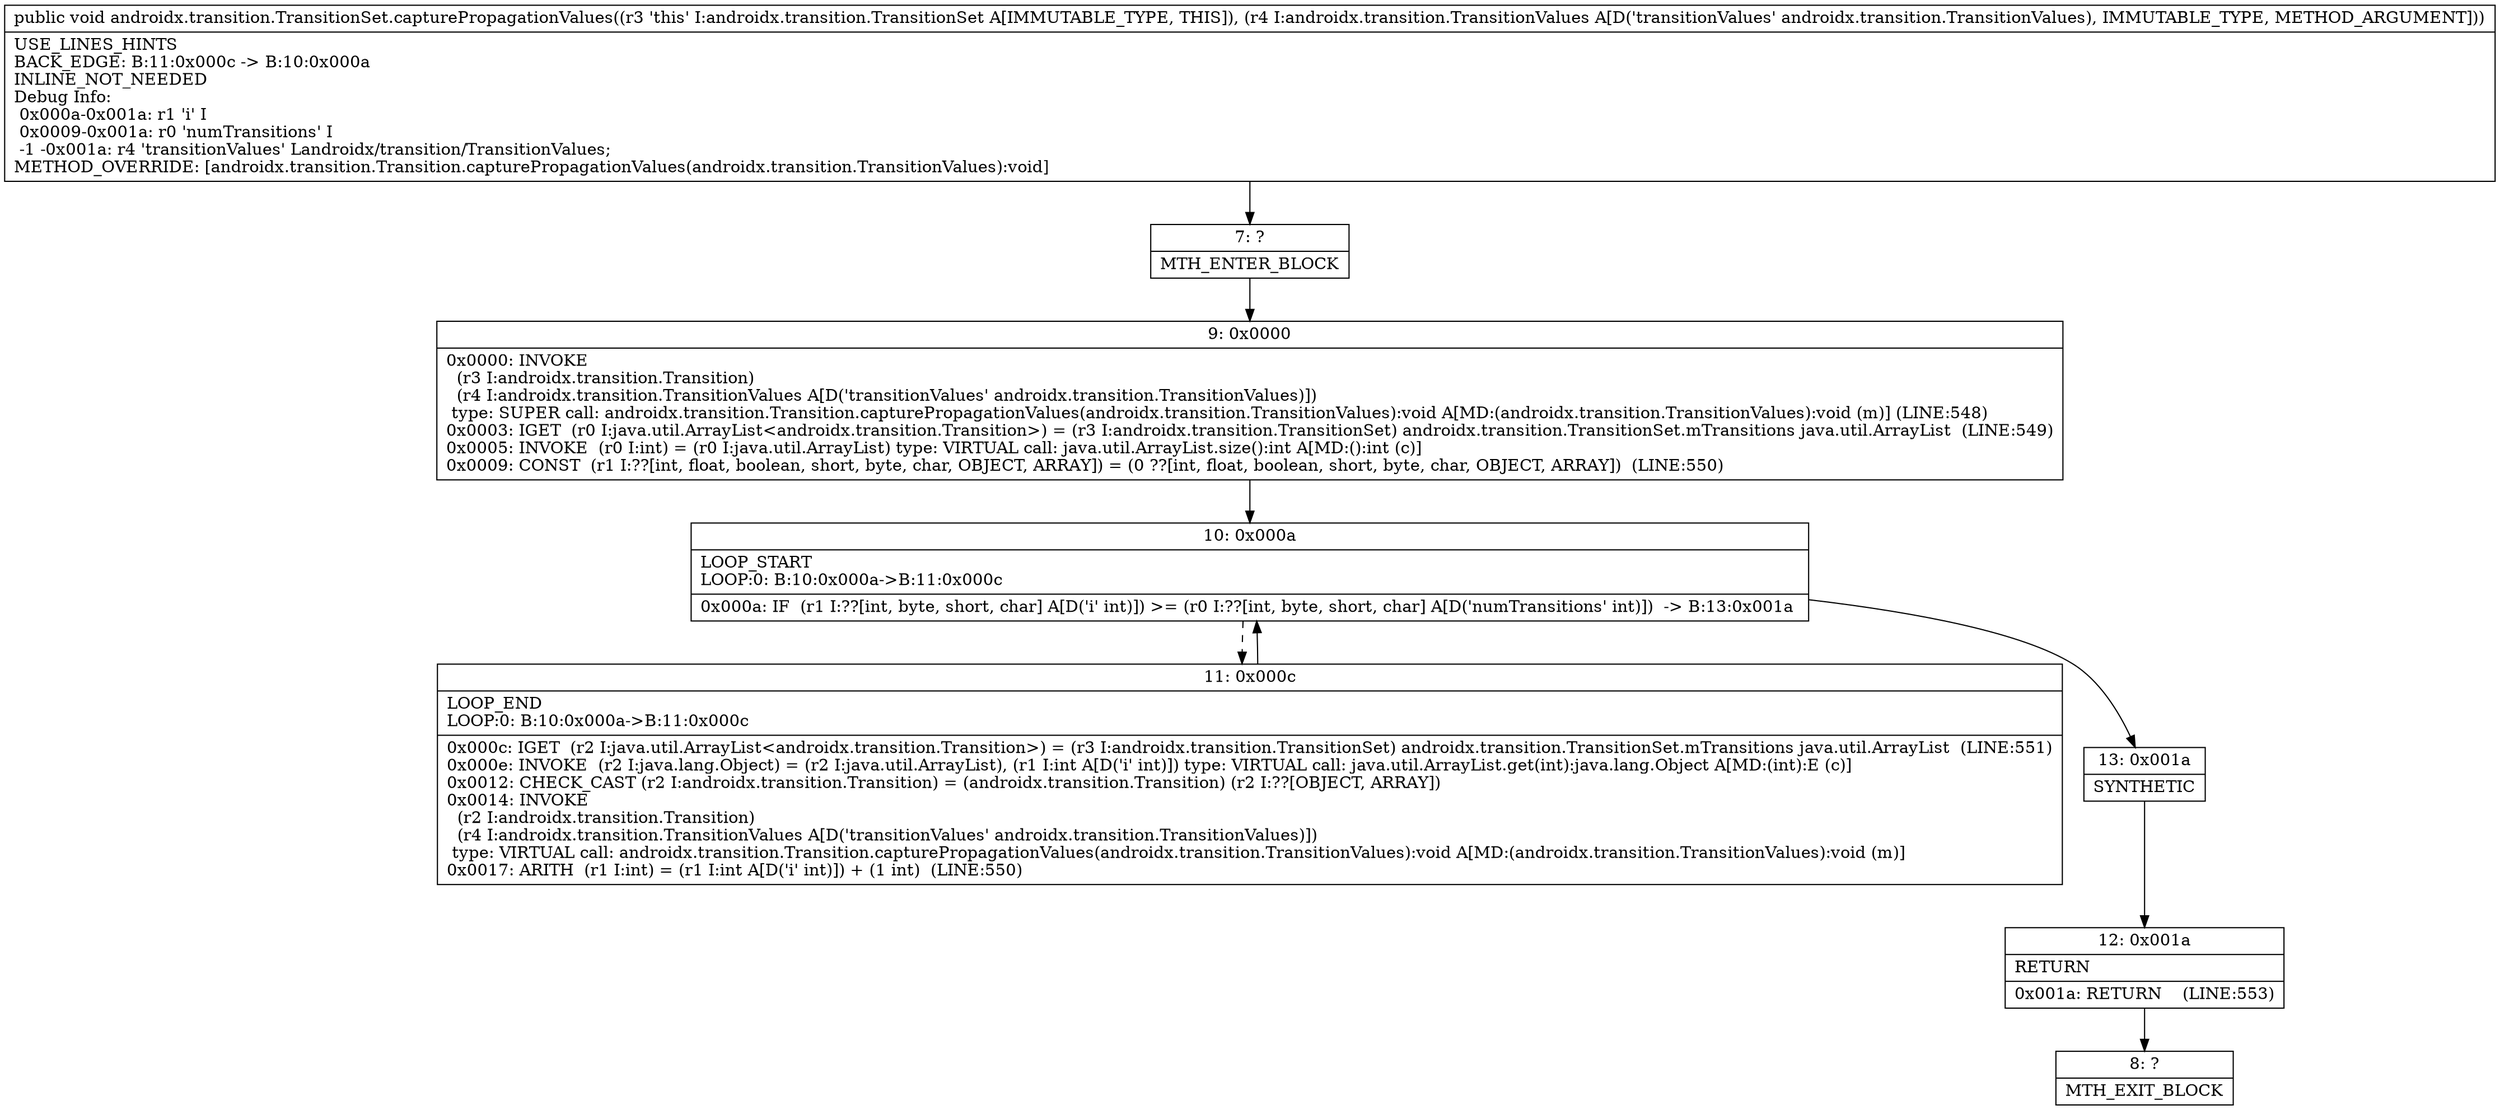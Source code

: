 digraph "CFG forandroidx.transition.TransitionSet.capturePropagationValues(Landroidx\/transition\/TransitionValues;)V" {
Node_7 [shape=record,label="{7\:\ ?|MTH_ENTER_BLOCK\l}"];
Node_9 [shape=record,label="{9\:\ 0x0000|0x0000: INVOKE  \l  (r3 I:androidx.transition.Transition)\l  (r4 I:androidx.transition.TransitionValues A[D('transitionValues' androidx.transition.TransitionValues)])\l type: SUPER call: androidx.transition.Transition.capturePropagationValues(androidx.transition.TransitionValues):void A[MD:(androidx.transition.TransitionValues):void (m)] (LINE:548)\l0x0003: IGET  (r0 I:java.util.ArrayList\<androidx.transition.Transition\>) = (r3 I:androidx.transition.TransitionSet) androidx.transition.TransitionSet.mTransitions java.util.ArrayList  (LINE:549)\l0x0005: INVOKE  (r0 I:int) = (r0 I:java.util.ArrayList) type: VIRTUAL call: java.util.ArrayList.size():int A[MD:():int (c)]\l0x0009: CONST  (r1 I:??[int, float, boolean, short, byte, char, OBJECT, ARRAY]) = (0 ??[int, float, boolean, short, byte, char, OBJECT, ARRAY])  (LINE:550)\l}"];
Node_10 [shape=record,label="{10\:\ 0x000a|LOOP_START\lLOOP:0: B:10:0x000a\-\>B:11:0x000c\l|0x000a: IF  (r1 I:??[int, byte, short, char] A[D('i' int)]) \>= (r0 I:??[int, byte, short, char] A[D('numTransitions' int)])  \-\> B:13:0x001a \l}"];
Node_11 [shape=record,label="{11\:\ 0x000c|LOOP_END\lLOOP:0: B:10:0x000a\-\>B:11:0x000c\l|0x000c: IGET  (r2 I:java.util.ArrayList\<androidx.transition.Transition\>) = (r3 I:androidx.transition.TransitionSet) androidx.transition.TransitionSet.mTransitions java.util.ArrayList  (LINE:551)\l0x000e: INVOKE  (r2 I:java.lang.Object) = (r2 I:java.util.ArrayList), (r1 I:int A[D('i' int)]) type: VIRTUAL call: java.util.ArrayList.get(int):java.lang.Object A[MD:(int):E (c)]\l0x0012: CHECK_CAST (r2 I:androidx.transition.Transition) = (androidx.transition.Transition) (r2 I:??[OBJECT, ARRAY]) \l0x0014: INVOKE  \l  (r2 I:androidx.transition.Transition)\l  (r4 I:androidx.transition.TransitionValues A[D('transitionValues' androidx.transition.TransitionValues)])\l type: VIRTUAL call: androidx.transition.Transition.capturePropagationValues(androidx.transition.TransitionValues):void A[MD:(androidx.transition.TransitionValues):void (m)]\l0x0017: ARITH  (r1 I:int) = (r1 I:int A[D('i' int)]) + (1 int)  (LINE:550)\l}"];
Node_13 [shape=record,label="{13\:\ 0x001a|SYNTHETIC\l}"];
Node_12 [shape=record,label="{12\:\ 0x001a|RETURN\l|0x001a: RETURN    (LINE:553)\l}"];
Node_8 [shape=record,label="{8\:\ ?|MTH_EXIT_BLOCK\l}"];
MethodNode[shape=record,label="{public void androidx.transition.TransitionSet.capturePropagationValues((r3 'this' I:androidx.transition.TransitionSet A[IMMUTABLE_TYPE, THIS]), (r4 I:androidx.transition.TransitionValues A[D('transitionValues' androidx.transition.TransitionValues), IMMUTABLE_TYPE, METHOD_ARGUMENT]))  | USE_LINES_HINTS\lBACK_EDGE: B:11:0x000c \-\> B:10:0x000a\lINLINE_NOT_NEEDED\lDebug Info:\l  0x000a\-0x001a: r1 'i' I\l  0x0009\-0x001a: r0 'numTransitions' I\l  \-1 \-0x001a: r4 'transitionValues' Landroidx\/transition\/TransitionValues;\lMETHOD_OVERRIDE: [androidx.transition.Transition.capturePropagationValues(androidx.transition.TransitionValues):void]\l}"];
MethodNode -> Node_7;Node_7 -> Node_9;
Node_9 -> Node_10;
Node_10 -> Node_11[style=dashed];
Node_10 -> Node_13;
Node_11 -> Node_10;
Node_13 -> Node_12;
Node_12 -> Node_8;
}

